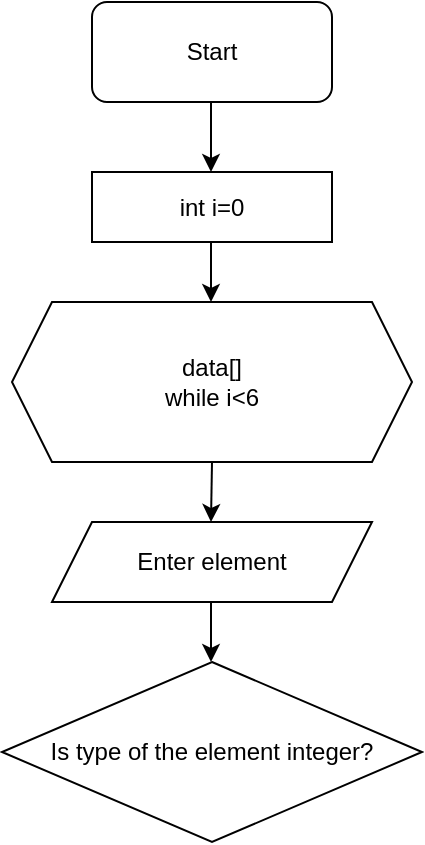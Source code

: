 <mxfile version="13.9.1" type="github">
  <diagram id="Z-b5cAyWAyKYfnYbo3Bn" name="Page-1">
    <mxGraphModel dx="1355" dy="764" grid="1" gridSize="10" guides="1" tooltips="1" connect="1" arrows="1" fold="1" page="1" pageScale="1" pageWidth="827" pageHeight="1169" math="0" shadow="0">
      <root>
        <mxCell id="0" />
        <mxCell id="1" parent="0" />
        <mxCell id="ooC6lOKoOg2Yj1UFIcr8-2" value="Start" style="rounded=1;whiteSpace=wrap;html=1;strokeColor=#000000;" parent="1" vertex="1">
          <mxGeometry x="320" y="50" width="120" height="50" as="geometry" />
        </mxCell>
        <mxCell id="ooC6lOKoOg2Yj1UFIcr8-4" value="" style="endArrow=classic;html=1;" parent="1" edge="1">
          <mxGeometry width="50" height="50" relative="1" as="geometry">
            <mxPoint x="379.5" y="115" as="sourcePoint" />
            <mxPoint x="379.5" y="135" as="targetPoint" />
            <Array as="points">
              <mxPoint x="379.5" y="95" />
            </Array>
          </mxGeometry>
        </mxCell>
        <mxCell id="ooC6lOKoOg2Yj1UFIcr8-5" value="&lt;div&gt;&lt;br&gt;&lt;/div&gt;&lt;div&gt;data[]&lt;/div&gt;&lt;div&gt;while i&amp;lt;6&lt;br&gt;&lt;/div&gt;&lt;div&gt;&lt;br&gt;&lt;/div&gt;" style="shape=hexagon;perimeter=hexagonPerimeter2;whiteSpace=wrap;html=1;fixedSize=1;strokeColor=#000000;size=20;align=center;spacing=2;labelPosition=center;verticalLabelPosition=middle;verticalAlign=middle;" parent="1" vertex="1">
          <mxGeometry x="280" y="200" width="200" height="80" as="geometry" />
        </mxCell>
        <mxCell id="ooC6lOKoOg2Yj1UFIcr8-6" value="int i=0" style="rounded=0;whiteSpace=wrap;html=1;strokeColor=#000000;" parent="1" vertex="1">
          <mxGeometry x="320" y="135" width="120" height="35" as="geometry" />
        </mxCell>
        <mxCell id="ooC6lOKoOg2Yj1UFIcr8-10" value="" style="endArrow=classic;html=1;" parent="1" edge="1">
          <mxGeometry width="50" height="50" relative="1" as="geometry">
            <mxPoint x="379.5" y="170" as="sourcePoint" />
            <mxPoint x="379.5" y="200" as="targetPoint" />
            <Array as="points">
              <mxPoint x="379.5" y="200" />
            </Array>
          </mxGeometry>
        </mxCell>
        <mxCell id="ooC6lOKoOg2Yj1UFIcr8-11" value="Enter element" style="shape=parallelogram;perimeter=parallelogramPerimeter;whiteSpace=wrap;html=1;fixedSize=1;strokeColor=#000000;" parent="1" vertex="1">
          <mxGeometry x="300" y="310" width="160" height="40" as="geometry" />
        </mxCell>
        <mxCell id="ooC6lOKoOg2Yj1UFIcr8-13" value="" style="endArrow=classic;html=1;" parent="1" edge="1">
          <mxGeometry width="50" height="50" relative="1" as="geometry">
            <mxPoint x="380" y="280" as="sourcePoint" />
            <mxPoint x="379.5" y="310" as="targetPoint" />
          </mxGeometry>
        </mxCell>
        <mxCell id="ooC6lOKoOg2Yj1UFIcr8-15" value="Is type of the element integer?" style="rhombus;whiteSpace=wrap;html=1;strokeColor=#000000;" parent="1" vertex="1">
          <mxGeometry x="275" y="380" width="210" height="90" as="geometry" />
        </mxCell>
        <mxCell id="ooC6lOKoOg2Yj1UFIcr8-17" value="" style="endArrow=classic;html=1;" parent="1" edge="1">
          <mxGeometry width="50" height="50" relative="1" as="geometry">
            <mxPoint x="379.5" y="350" as="sourcePoint" />
            <mxPoint x="379.5" y="380" as="targetPoint" />
          </mxGeometry>
        </mxCell>
      </root>
    </mxGraphModel>
  </diagram>
</mxfile>
